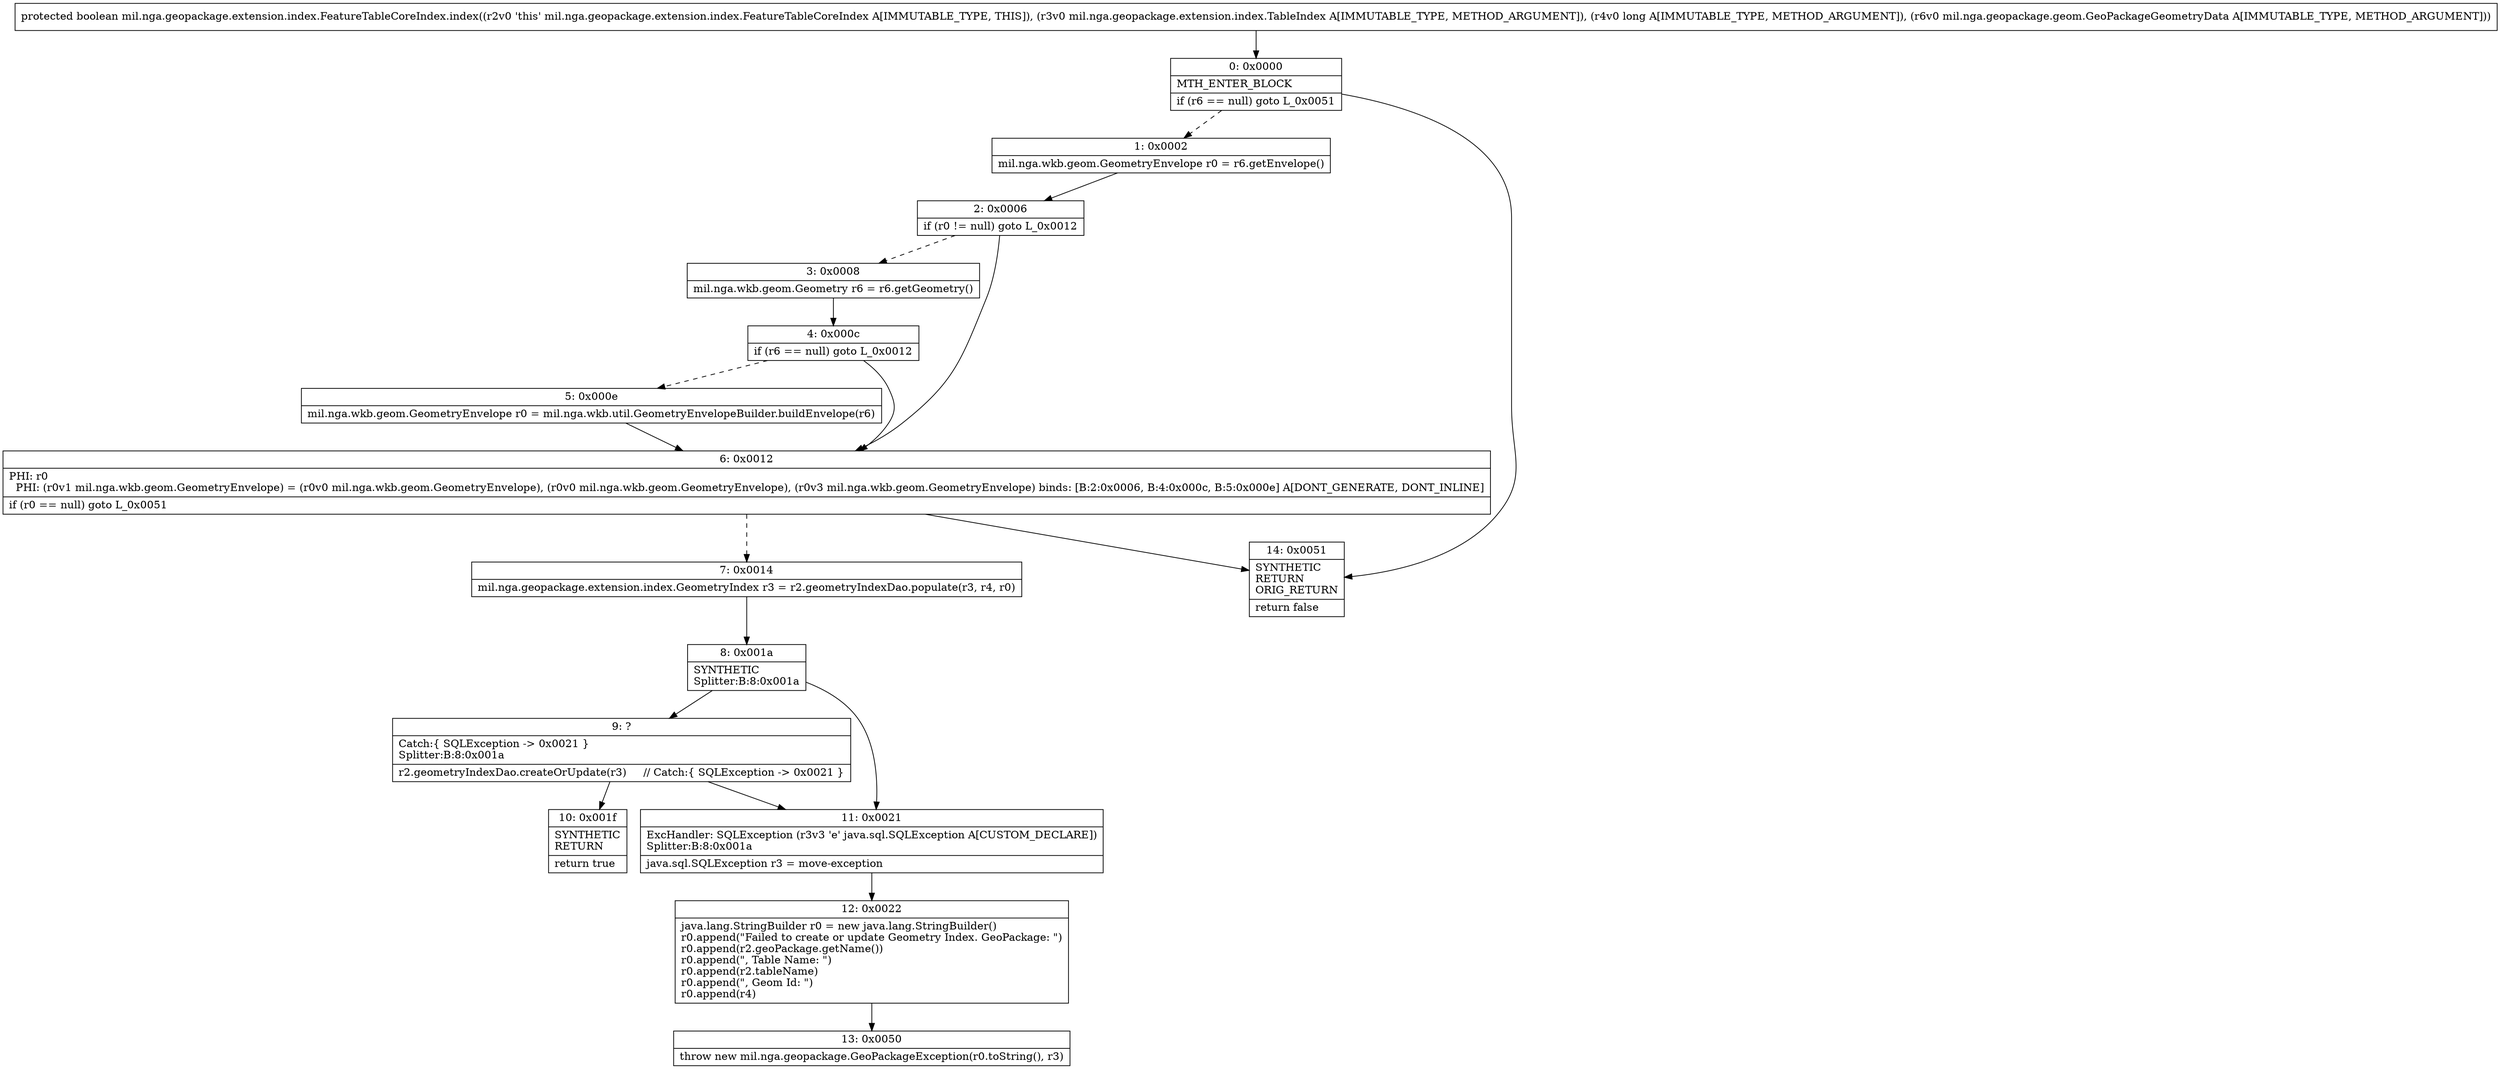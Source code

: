 digraph "CFG formil.nga.geopackage.extension.index.FeatureTableCoreIndex.index(Lmil\/nga\/geopackage\/extension\/index\/TableIndex;JLmil\/nga\/geopackage\/geom\/GeoPackageGeometryData;)Z" {
Node_0 [shape=record,label="{0\:\ 0x0000|MTH_ENTER_BLOCK\l|if (r6 == null) goto L_0x0051\l}"];
Node_1 [shape=record,label="{1\:\ 0x0002|mil.nga.wkb.geom.GeometryEnvelope r0 = r6.getEnvelope()\l}"];
Node_2 [shape=record,label="{2\:\ 0x0006|if (r0 != null) goto L_0x0012\l}"];
Node_3 [shape=record,label="{3\:\ 0x0008|mil.nga.wkb.geom.Geometry r6 = r6.getGeometry()\l}"];
Node_4 [shape=record,label="{4\:\ 0x000c|if (r6 == null) goto L_0x0012\l}"];
Node_5 [shape=record,label="{5\:\ 0x000e|mil.nga.wkb.geom.GeometryEnvelope r0 = mil.nga.wkb.util.GeometryEnvelopeBuilder.buildEnvelope(r6)\l}"];
Node_6 [shape=record,label="{6\:\ 0x0012|PHI: r0 \l  PHI: (r0v1 mil.nga.wkb.geom.GeometryEnvelope) = (r0v0 mil.nga.wkb.geom.GeometryEnvelope), (r0v0 mil.nga.wkb.geom.GeometryEnvelope), (r0v3 mil.nga.wkb.geom.GeometryEnvelope) binds: [B:2:0x0006, B:4:0x000c, B:5:0x000e] A[DONT_GENERATE, DONT_INLINE]\l|if (r0 == null) goto L_0x0051\l}"];
Node_7 [shape=record,label="{7\:\ 0x0014|mil.nga.geopackage.extension.index.GeometryIndex r3 = r2.geometryIndexDao.populate(r3, r4, r0)\l}"];
Node_8 [shape=record,label="{8\:\ 0x001a|SYNTHETIC\lSplitter:B:8:0x001a\l}"];
Node_9 [shape=record,label="{9\:\ ?|Catch:\{ SQLException \-\> 0x0021 \}\lSplitter:B:8:0x001a\l|r2.geometryIndexDao.createOrUpdate(r3)     \/\/ Catch:\{ SQLException \-\> 0x0021 \}\l}"];
Node_10 [shape=record,label="{10\:\ 0x001f|SYNTHETIC\lRETURN\l|return true\l}"];
Node_11 [shape=record,label="{11\:\ 0x0021|ExcHandler: SQLException (r3v3 'e' java.sql.SQLException A[CUSTOM_DECLARE])\lSplitter:B:8:0x001a\l|java.sql.SQLException r3 = move\-exception\l}"];
Node_12 [shape=record,label="{12\:\ 0x0022|java.lang.StringBuilder r0 = new java.lang.StringBuilder()\lr0.append(\"Failed to create or update Geometry Index. GeoPackage: \")\lr0.append(r2.geoPackage.getName())\lr0.append(\", Table Name: \")\lr0.append(r2.tableName)\lr0.append(\", Geom Id: \")\lr0.append(r4)\l}"];
Node_13 [shape=record,label="{13\:\ 0x0050|throw new mil.nga.geopackage.GeoPackageException(r0.toString(), r3)\l}"];
Node_14 [shape=record,label="{14\:\ 0x0051|SYNTHETIC\lRETURN\lORIG_RETURN\l|return false\l}"];
MethodNode[shape=record,label="{protected boolean mil.nga.geopackage.extension.index.FeatureTableCoreIndex.index((r2v0 'this' mil.nga.geopackage.extension.index.FeatureTableCoreIndex A[IMMUTABLE_TYPE, THIS]), (r3v0 mil.nga.geopackage.extension.index.TableIndex A[IMMUTABLE_TYPE, METHOD_ARGUMENT]), (r4v0 long A[IMMUTABLE_TYPE, METHOD_ARGUMENT]), (r6v0 mil.nga.geopackage.geom.GeoPackageGeometryData A[IMMUTABLE_TYPE, METHOD_ARGUMENT])) }"];
MethodNode -> Node_0;
Node_0 -> Node_1[style=dashed];
Node_0 -> Node_14;
Node_1 -> Node_2;
Node_2 -> Node_3[style=dashed];
Node_2 -> Node_6;
Node_3 -> Node_4;
Node_4 -> Node_5[style=dashed];
Node_4 -> Node_6;
Node_5 -> Node_6;
Node_6 -> Node_7[style=dashed];
Node_6 -> Node_14;
Node_7 -> Node_8;
Node_8 -> Node_9;
Node_8 -> Node_11;
Node_9 -> Node_10;
Node_9 -> Node_11;
Node_11 -> Node_12;
Node_12 -> Node_13;
}

